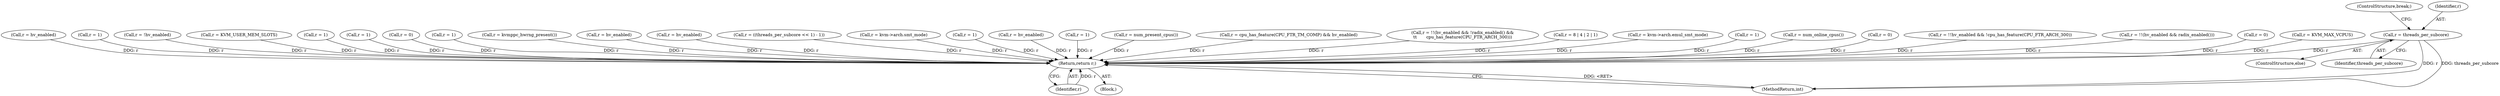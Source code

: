 digraph "0_linux_ac64115a66c18c01745bbd3c47a36b124e5fd8c0@API" {
"1000215" [label="(Call,r = threads_per_subcore)"];
"1000350" [label="(Return,return r;)"];
"1000281" [label="(Call,r = hv_enabled)"];
"1000140" [label="(Call,r = 1)"];
"1000148" [label="(Call,r = !hv_enabled)"];
"1000302" [label="(Call,r = KVM_USER_MEM_SLOTS)"];
"1000211" [label="(Call,r = 1)"];
"1000215" [label="(Call,r = threads_per_subcore)"];
"1000154" [label="(Call,r = 1)"];
"1000249" [label="(Call,r = 0)"];
"1000350" [label="(Return,return r;)"];
"1000165" [label="(Call,r = 1)"];
"1000254" [label="(Call,r = kvmppc_hwrng_present())"];
"1000352" [label="(MethodReturn,int)"];
"1000170" [label="(Call,r = hv_enabled)"];
"1000110" [label="(Block,)"];
"1000286" [label="(Call,r = hv_enabled)"];
"1000230" [label="(Call,r = ((threads_per_subcore << 1) - 1))"];
"1000217" [label="(Identifier,threads_per_subcore)"];
"1000197" [label="(Call,r = kvm->arch.smt_mode)"];
"1000220" [label="(Call,r = 1)"];
"1000333" [label="(Call,r = hv_enabled)"];
"1000317" [label="(Call,r = 1)"];
"1000293" [label="(Call,r = num_present_cpus())"];
"1000338" [label="(Call,r = cpu_has_feature(CPU_FTR_TM_COMP) && hv_enabled)"];
"1000268" [label="(Call,r = !!(hv_enabled && !radix_enabled() &&\n\t\t       cpu_has_feature(CPU_FTR_ARCH_300)))"];
"1000218" [label="(ControlStructure,break;)"];
"1000238" [label="(Call,r = 8 | 4 | 2 | 1)"];
"1000189" [label="(Call,r = kvm->arch.emul_smt_mode)"];
"1000312" [label="(Call,r = 1)"];
"1000216" [label="(Identifier,r)"];
"1000351" [label="(Identifier,r)"];
"1000297" [label="(Call,r = num_online_cpus())"];
"1000214" [label="(ControlStructure,else)"];
"1000175" [label="(Call,r = 0)"];
"1000322" [label="(Call,r = !!hv_enabled && !cpu_has_feature(CPU_FTR_ARCH_300))"];
"1000259" [label="(Call,r = !!(hv_enabled && radix_enabled()))"];
"1000346" [label="(Call,r = 0)"];
"1000307" [label="(Call,r = KVM_MAX_VCPUS)"];
"1000215" -> "1000214"  [label="AST: "];
"1000215" -> "1000217"  [label="CFG: "];
"1000216" -> "1000215"  [label="AST: "];
"1000217" -> "1000215"  [label="AST: "];
"1000218" -> "1000215"  [label="CFG: "];
"1000215" -> "1000352"  [label="DDG: r"];
"1000215" -> "1000352"  [label="DDG: threads_per_subcore"];
"1000215" -> "1000350"  [label="DDG: r"];
"1000350" -> "1000110"  [label="AST: "];
"1000350" -> "1000351"  [label="CFG: "];
"1000351" -> "1000350"  [label="AST: "];
"1000352" -> "1000350"  [label="CFG: "];
"1000350" -> "1000352"  [label="DDG: <RET>"];
"1000351" -> "1000350"  [label="DDG: r"];
"1000220" -> "1000350"  [label="DDG: r"];
"1000281" -> "1000350"  [label="DDG: r"];
"1000312" -> "1000350"  [label="DDG: r"];
"1000140" -> "1000350"  [label="DDG: r"];
"1000154" -> "1000350"  [label="DDG: r"];
"1000346" -> "1000350"  [label="DDG: r"];
"1000230" -> "1000350"  [label="DDG: r"];
"1000211" -> "1000350"  [label="DDG: r"];
"1000170" -> "1000350"  [label="DDG: r"];
"1000322" -> "1000350"  [label="DDG: r"];
"1000249" -> "1000350"  [label="DDG: r"];
"1000307" -> "1000350"  [label="DDG: r"];
"1000197" -> "1000350"  [label="DDG: r"];
"1000333" -> "1000350"  [label="DDG: r"];
"1000259" -> "1000350"  [label="DDG: r"];
"1000338" -> "1000350"  [label="DDG: r"];
"1000297" -> "1000350"  [label="DDG: r"];
"1000293" -> "1000350"  [label="DDG: r"];
"1000238" -> "1000350"  [label="DDG: r"];
"1000189" -> "1000350"  [label="DDG: r"];
"1000317" -> "1000350"  [label="DDG: r"];
"1000286" -> "1000350"  [label="DDG: r"];
"1000254" -> "1000350"  [label="DDG: r"];
"1000302" -> "1000350"  [label="DDG: r"];
"1000268" -> "1000350"  [label="DDG: r"];
"1000165" -> "1000350"  [label="DDG: r"];
"1000148" -> "1000350"  [label="DDG: r"];
"1000175" -> "1000350"  [label="DDG: r"];
}
